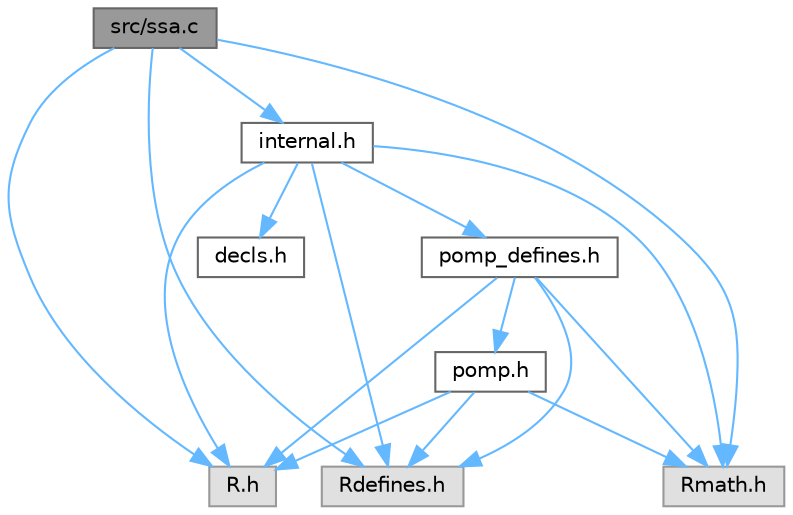 digraph "src/ssa.c"
{
 // LATEX_PDF_SIZE
  bgcolor="transparent";
  edge [fontname=Helvetica,fontsize=10,labelfontname=Helvetica,labelfontsize=10];
  node [fontname=Helvetica,fontsize=10,shape=box,height=0.2,width=0.4];
  Node1 [id="Node000001",label="src/ssa.c",height=0.2,width=0.4,color="gray40", fillcolor="grey60", style="filled", fontcolor="black",tooltip=" "];
  Node1 -> Node2 [id="edge1_Node000001_Node000002",color="steelblue1",style="solid",tooltip=" "];
  Node2 [id="Node000002",label="R.h",height=0.2,width=0.4,color="grey60", fillcolor="#E0E0E0", style="filled",tooltip=" "];
  Node1 -> Node3 [id="edge2_Node000001_Node000003",color="steelblue1",style="solid",tooltip=" "];
  Node3 [id="Node000003",label="Rmath.h",height=0.2,width=0.4,color="grey60", fillcolor="#E0E0E0", style="filled",tooltip=" "];
  Node1 -> Node4 [id="edge3_Node000001_Node000004",color="steelblue1",style="solid",tooltip=" "];
  Node4 [id="Node000004",label="Rdefines.h",height=0.2,width=0.4,color="grey60", fillcolor="#E0E0E0", style="filled",tooltip=" "];
  Node1 -> Node5 [id="edge4_Node000001_Node000005",color="steelblue1",style="solid",tooltip=" "];
  Node5 [id="Node000005",label="internal.h",height=0.2,width=0.4,color="grey40", fillcolor="white", style="filled",URL="$internal_8h.html",tooltip=" "];
  Node5 -> Node2 [id="edge5_Node000005_Node000002",color="steelblue1",style="solid",tooltip=" "];
  Node5 -> Node3 [id="edge6_Node000005_Node000003",color="steelblue1",style="solid",tooltip=" "];
  Node5 -> Node4 [id="edge7_Node000005_Node000004",color="steelblue1",style="solid",tooltip=" "];
  Node5 -> Node6 [id="edge8_Node000005_Node000006",color="steelblue1",style="solid",tooltip=" "];
  Node6 [id="Node000006",label="pomp_defines.h",height=0.2,width=0.4,color="grey40", fillcolor="white", style="filled",URL="$pomp__defines_8h.html",tooltip=" "];
  Node6 -> Node2 [id="edge9_Node000006_Node000002",color="steelblue1",style="solid",tooltip=" "];
  Node6 -> Node3 [id="edge10_Node000006_Node000003",color="steelblue1",style="solid",tooltip=" "];
  Node6 -> Node4 [id="edge11_Node000006_Node000004",color="steelblue1",style="solid",tooltip=" "];
  Node6 -> Node7 [id="edge12_Node000006_Node000007",color="steelblue1",style="solid",tooltip=" "];
  Node7 [id="Node000007",label="pomp.h",height=0.2,width=0.4,color="grey40", fillcolor="white", style="filled",URL="$pomp_8h.html",tooltip=" "];
  Node7 -> Node2 [id="edge13_Node000007_Node000002",color="steelblue1",style="solid",tooltip=" "];
  Node7 -> Node3 [id="edge14_Node000007_Node000003",color="steelblue1",style="solid",tooltip=" "];
  Node7 -> Node4 [id="edge15_Node000007_Node000004",color="steelblue1",style="solid",tooltip=" "];
  Node5 -> Node8 [id="edge16_Node000005_Node000008",color="steelblue1",style="solid",tooltip=" "];
  Node8 [id="Node000008",label="decls.h",height=0.2,width=0.4,color="grey40", fillcolor="white", style="filled",URL="$decls_8h.html",tooltip=" "];
}
